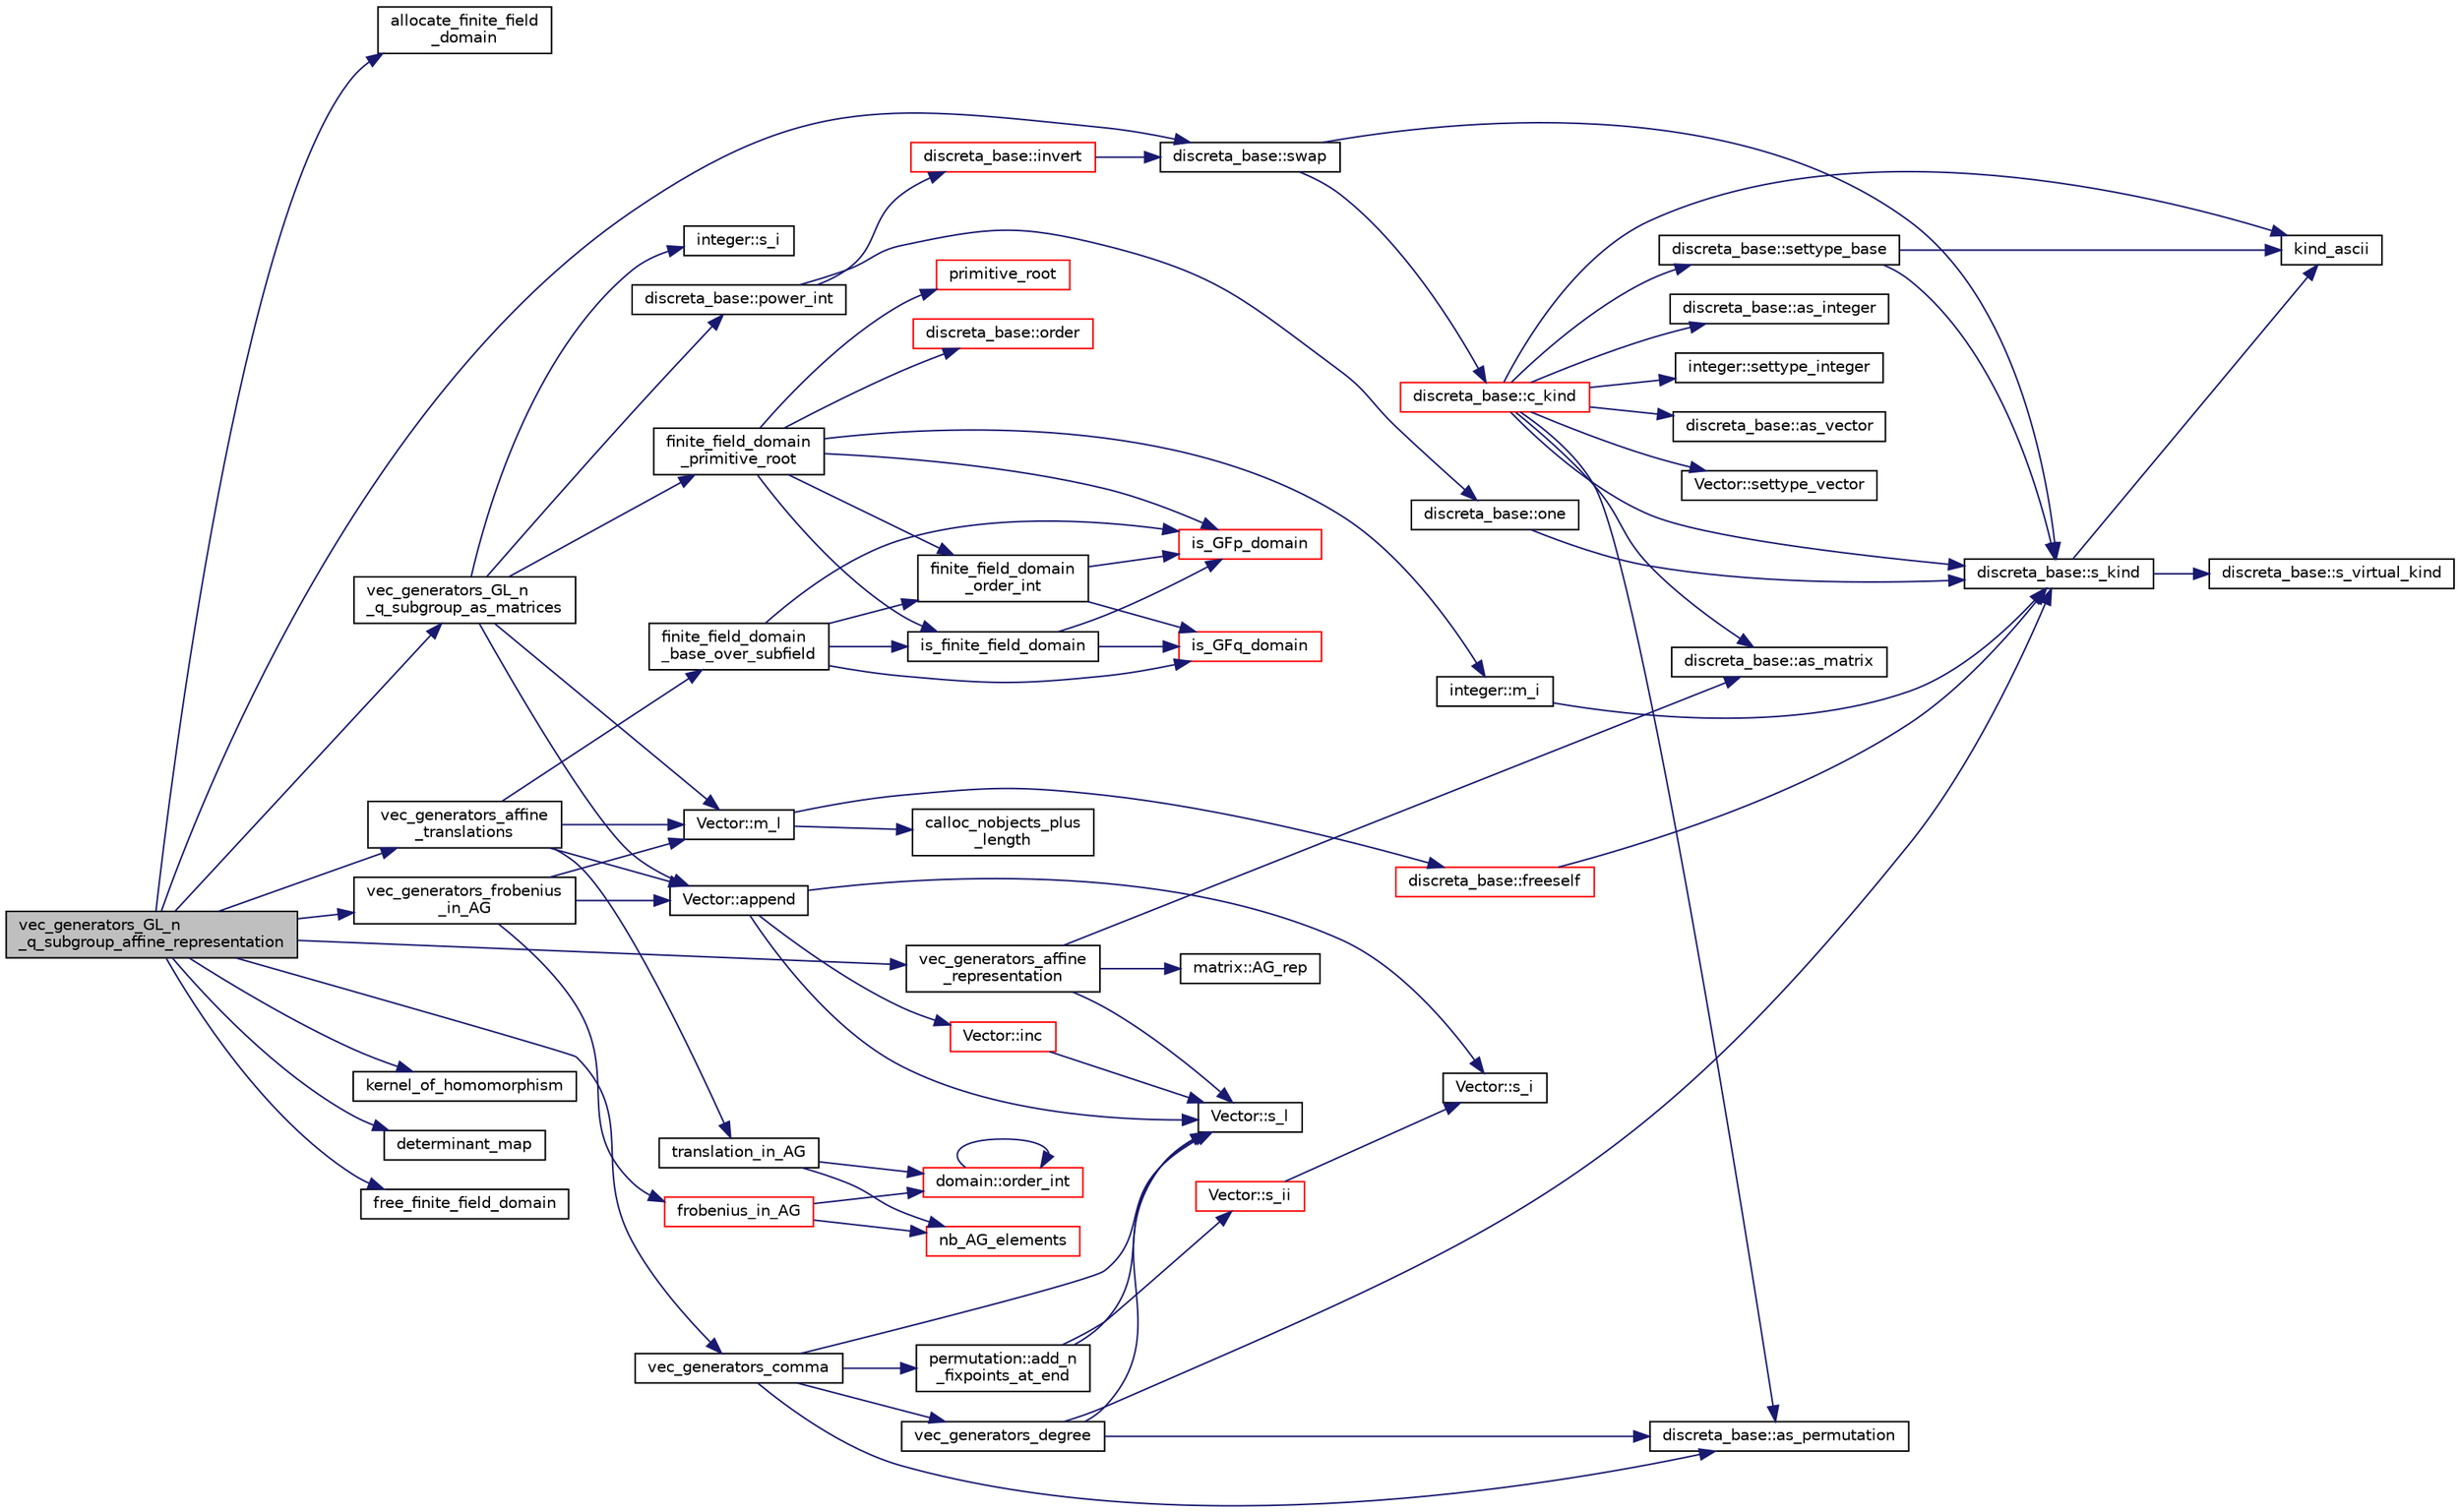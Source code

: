 digraph "vec_generators_GL_n_q_subgroup_affine_representation"
{
  edge [fontname="Helvetica",fontsize="10",labelfontname="Helvetica",labelfontsize="10"];
  node [fontname="Helvetica",fontsize="10",shape=record];
  rankdir="LR";
  Node1681 [label="vec_generators_GL_n\l_q_subgroup_affine_representation",height=0.2,width=0.4,color="black", fillcolor="grey75", style="filled", fontcolor="black"];
  Node1681 -> Node1682 [color="midnightblue",fontsize="10",style="solid",fontname="Helvetica"];
  Node1682 [label="allocate_finite_field\l_domain",height=0.2,width=0.4,color="black", fillcolor="white", style="filled",URL="$d9/d60/discreta_8h.html#a2eea8f610abf6ec2338fe7d05d22c47c"];
  Node1681 -> Node1683 [color="midnightblue",fontsize="10",style="solid",fontname="Helvetica"];
  Node1683 [label="vec_generators_GL_n\l_q_subgroup_as_matrices",height=0.2,width=0.4,color="black", fillcolor="white", style="filled",URL="$d0/dd3/perm__group__gens_8_c.html#a67390878e31e37836b12fa5d56e72394"];
  Node1683 -> Node1684 [color="midnightblue",fontsize="10",style="solid",fontname="Helvetica"];
  Node1684 [label="finite_field_domain\l_primitive_root",height=0.2,width=0.4,color="black", fillcolor="white", style="filled",URL="$d9/d60/discreta_8h.html#a555c8e00dea5b275e2b31616e8fc1116"];
  Node1684 -> Node1685 [color="midnightblue",fontsize="10",style="solid",fontname="Helvetica"];
  Node1685 [label="is_finite_field_domain",height=0.2,width=0.4,color="black", fillcolor="white", style="filled",URL="$db/d2f/domain_8_c.html#a77d0ace35941cfe84035c9a060972b2a"];
  Node1685 -> Node1686 [color="midnightblue",fontsize="10",style="solid",fontname="Helvetica"];
  Node1686 [label="is_GFp_domain",height=0.2,width=0.4,color="red", fillcolor="white", style="filled",URL="$db/d2f/domain_8_c.html#ab75527270302df466fc6f6e355775c13"];
  Node1685 -> Node1689 [color="midnightblue",fontsize="10",style="solid",fontname="Helvetica"];
  Node1689 [label="is_GFq_domain",height=0.2,width=0.4,color="red", fillcolor="white", style="filled",URL="$db/d2f/domain_8_c.html#af695b4599bda7a0400772172c9eeff64"];
  Node1684 -> Node1690 [color="midnightblue",fontsize="10",style="solid",fontname="Helvetica"];
  Node1690 [label="finite_field_domain\l_order_int",height=0.2,width=0.4,color="black", fillcolor="white", style="filled",URL="$db/d2f/domain_8_c.html#a377eb55f39803977750d92e3eaf7af26"];
  Node1690 -> Node1686 [color="midnightblue",fontsize="10",style="solid",fontname="Helvetica"];
  Node1690 -> Node1689 [color="midnightblue",fontsize="10",style="solid",fontname="Helvetica"];
  Node1684 -> Node1686 [color="midnightblue",fontsize="10",style="solid",fontname="Helvetica"];
  Node1684 -> Node1691 [color="midnightblue",fontsize="10",style="solid",fontname="Helvetica"];
  Node1691 [label="primitive_root",height=0.2,width=0.4,color="red", fillcolor="white", style="filled",URL="$de/dc5/algebra__and__number__theory_8h.html#a0b6f7619d12ff2c4e60b852b820b0972"];
  Node1684 -> Node1693 [color="midnightblue",fontsize="10",style="solid",fontname="Helvetica"];
  Node1693 [label="integer::m_i",height=0.2,width=0.4,color="black", fillcolor="white", style="filled",URL="$d0/de5/classinteger.html#a869091f0a0f35f5354c8c4a70250e8a9"];
  Node1693 -> Node1694 [color="midnightblue",fontsize="10",style="solid",fontname="Helvetica"];
  Node1694 [label="discreta_base::s_kind",height=0.2,width=0.4,color="black", fillcolor="white", style="filled",URL="$d7/d71/classdiscreta__base.html#a8a830025c74adbbc3362418a7c2ba157"];
  Node1694 -> Node1695 [color="midnightblue",fontsize="10",style="solid",fontname="Helvetica"];
  Node1695 [label="discreta_base::s_virtual_kind",height=0.2,width=0.4,color="black", fillcolor="white", style="filled",URL="$d7/d71/classdiscreta__base.html#a52778a6d6943a468be083d0785d418fb"];
  Node1694 -> Node1696 [color="midnightblue",fontsize="10",style="solid",fontname="Helvetica"];
  Node1696 [label="kind_ascii",height=0.2,width=0.4,color="black", fillcolor="white", style="filled",URL="$d9/d60/discreta_8h.html#ad0ce825a9f29bc6cec27e1b64cfe27bf"];
  Node1684 -> Node1697 [color="midnightblue",fontsize="10",style="solid",fontname="Helvetica"];
  Node1697 [label="discreta_base::order",height=0.2,width=0.4,color="red", fillcolor="white", style="filled",URL="$d7/d71/classdiscreta__base.html#a4ce6b54534e4882c48c051c03ac76e52"];
  Node1683 -> Node1699 [color="midnightblue",fontsize="10",style="solid",fontname="Helvetica"];
  Node1699 [label="discreta_base::power_int",height=0.2,width=0.4,color="black", fillcolor="white", style="filled",URL="$d7/d71/classdiscreta__base.html#a4b7be615dfc1a72b6c6a623325e77628"];
  Node1699 -> Node1700 [color="midnightblue",fontsize="10",style="solid",fontname="Helvetica"];
  Node1700 [label="discreta_base::invert",height=0.2,width=0.4,color="red", fillcolor="white", style="filled",URL="$d7/d71/classdiscreta__base.html#a3c415a064ce76e183f000912875dea74"];
  Node1700 -> Node1702 [color="midnightblue",fontsize="10",style="solid",fontname="Helvetica"];
  Node1702 [label="discreta_base::swap",height=0.2,width=0.4,color="black", fillcolor="white", style="filled",URL="$d7/d71/classdiscreta__base.html#a2e8acbb9d3476675dac5b6a583b0293e"];
  Node1702 -> Node1694 [color="midnightblue",fontsize="10",style="solid",fontname="Helvetica"];
  Node1702 -> Node1703 [color="midnightblue",fontsize="10",style="solid",fontname="Helvetica"];
  Node1703 [label="discreta_base::c_kind",height=0.2,width=0.4,color="red", fillcolor="white", style="filled",URL="$d7/d71/classdiscreta__base.html#adc2ff61589c2d083688e7a43f333cb62"];
  Node1703 -> Node1704 [color="midnightblue",fontsize="10",style="solid",fontname="Helvetica"];
  Node1704 [label="discreta_base::settype_base",height=0.2,width=0.4,color="black", fillcolor="white", style="filled",URL="$d7/d71/classdiscreta__base.html#a4f42899a89447d1c3993ea07c38f8ad4"];
  Node1704 -> Node1694 [color="midnightblue",fontsize="10",style="solid",fontname="Helvetica"];
  Node1704 -> Node1696 [color="midnightblue",fontsize="10",style="solid",fontname="Helvetica"];
  Node1703 -> Node1705 [color="midnightblue",fontsize="10",style="solid",fontname="Helvetica"];
  Node1705 [label="discreta_base::as_integer",height=0.2,width=0.4,color="black", fillcolor="white", style="filled",URL="$d7/d71/classdiscreta__base.html#a00d7691eaf874fd283d942692fe8dd26"];
  Node1703 -> Node1706 [color="midnightblue",fontsize="10",style="solid",fontname="Helvetica"];
  Node1706 [label="integer::settype_integer",height=0.2,width=0.4,color="black", fillcolor="white", style="filled",URL="$d0/de5/classinteger.html#a6265c65ef311229acd513d748faba796"];
  Node1703 -> Node1707 [color="midnightblue",fontsize="10",style="solid",fontname="Helvetica"];
  Node1707 [label="discreta_base::as_vector",height=0.2,width=0.4,color="black", fillcolor="white", style="filled",URL="$d7/d71/classdiscreta__base.html#a7bdd6cae39c380b128ee9e17e42cf020"];
  Node1703 -> Node1708 [color="midnightblue",fontsize="10",style="solid",fontname="Helvetica"];
  Node1708 [label="Vector::settype_vector",height=0.2,width=0.4,color="black", fillcolor="white", style="filled",URL="$d5/db2/class_vector.html#a34e0d00b18c051f23904a8429fa6c8b4"];
  Node1703 -> Node1711 [color="midnightblue",fontsize="10",style="solid",fontname="Helvetica"];
  Node1711 [label="discreta_base::as_permutation",height=0.2,width=0.4,color="black", fillcolor="white", style="filled",URL="$d7/d71/classdiscreta__base.html#aa4e72f36a82984239b12ae831e131098"];
  Node1703 -> Node1713 [color="midnightblue",fontsize="10",style="solid",fontname="Helvetica"];
  Node1713 [label="discreta_base::as_matrix",height=0.2,width=0.4,color="black", fillcolor="white", style="filled",URL="$d7/d71/classdiscreta__base.html#ae4d7f56d917a4707b838fbffde6467ff"];
  Node1703 -> Node1696 [color="midnightblue",fontsize="10",style="solid",fontname="Helvetica"];
  Node1703 -> Node1694 [color="midnightblue",fontsize="10",style="solid",fontname="Helvetica"];
  Node1699 -> Node1744 [color="midnightblue",fontsize="10",style="solid",fontname="Helvetica"];
  Node1744 [label="discreta_base::one",height=0.2,width=0.4,color="black", fillcolor="white", style="filled",URL="$d7/d71/classdiscreta__base.html#a6f5d6422a0040950415db30e39dafd19"];
  Node1744 -> Node1694 [color="midnightblue",fontsize="10",style="solid",fontname="Helvetica"];
  Node1683 -> Node1745 [color="midnightblue",fontsize="10",style="solid",fontname="Helvetica"];
  Node1745 [label="integer::s_i",height=0.2,width=0.4,color="black", fillcolor="white", style="filled",URL="$d0/de5/classinteger.html#adf28e9f94d4c844adaa950deeb80b904"];
  Node1683 -> Node1746 [color="midnightblue",fontsize="10",style="solid",fontname="Helvetica"];
  Node1746 [label="Vector::m_l",height=0.2,width=0.4,color="black", fillcolor="white", style="filled",URL="$d5/db2/class_vector.html#a00f5520c2a6b4f5282a1a8bcf8ea74eb"];
  Node1746 -> Node1747 [color="midnightblue",fontsize="10",style="solid",fontname="Helvetica"];
  Node1747 [label="discreta_base::freeself",height=0.2,width=0.4,color="red", fillcolor="white", style="filled",URL="$d7/d71/classdiscreta__base.html#a9a3c9501a562293b5667c11b9174d6e5"];
  Node1747 -> Node1694 [color="midnightblue",fontsize="10",style="solid",fontname="Helvetica"];
  Node1746 -> Node1774 [color="midnightblue",fontsize="10",style="solid",fontname="Helvetica"];
  Node1774 [label="calloc_nobjects_plus\l_length",height=0.2,width=0.4,color="black", fillcolor="white", style="filled",URL="$d9/d60/discreta_8h.html#a71599d54c8c17dfa065a363f5cdd0aa4"];
  Node1683 -> Node1775 [color="midnightblue",fontsize="10",style="solid",fontname="Helvetica"];
  Node1775 [label="Vector::append",height=0.2,width=0.4,color="black", fillcolor="white", style="filled",URL="$d5/db2/class_vector.html#aec80be90cd2cbfe79267220113b679c4"];
  Node1775 -> Node1776 [color="midnightblue",fontsize="10",style="solid",fontname="Helvetica"];
  Node1776 [label="Vector::s_l",height=0.2,width=0.4,color="black", fillcolor="white", style="filled",URL="$d5/db2/class_vector.html#ad2dc082288f858d22a528832289e0704"];
  Node1775 -> Node1777 [color="midnightblue",fontsize="10",style="solid",fontname="Helvetica"];
  Node1777 [label="Vector::inc",height=0.2,width=0.4,color="red", fillcolor="white", style="filled",URL="$d5/db2/class_vector.html#a5f6fe0531bc3d9829becd8503e4156a3"];
  Node1777 -> Node1776 [color="midnightblue",fontsize="10",style="solid",fontname="Helvetica"];
  Node1775 -> Node1733 [color="midnightblue",fontsize="10",style="solid",fontname="Helvetica"];
  Node1733 [label="Vector::s_i",height=0.2,width=0.4,color="black", fillcolor="white", style="filled",URL="$d5/db2/class_vector.html#a1c4fe1752523df8119f70dd550244871"];
  Node1681 -> Node1779 [color="midnightblue",fontsize="10",style="solid",fontname="Helvetica"];
  Node1779 [label="kernel_of_homomorphism",height=0.2,width=0.4,color="black", fillcolor="white", style="filled",URL="$d0/dd3/perm__group__gens_8_c.html#a13788b99964245e11ec79a47adaa667b"];
  Node1681 -> Node1780 [color="midnightblue",fontsize="10",style="solid",fontname="Helvetica"];
  Node1780 [label="determinant_map",height=0.2,width=0.4,color="black", fillcolor="white", style="filled",URL="$d9/d60/discreta_8h.html#aa23aef50aaa071671d1e9207bcf3b7c8"];
  Node1681 -> Node1781 [color="midnightblue",fontsize="10",style="solid",fontname="Helvetica"];
  Node1781 [label="vec_generators_affine\l_representation",height=0.2,width=0.4,color="black", fillcolor="white", style="filled",URL="$d0/dd3/perm__group__gens_8_c.html#a27181dfd3b9ac8fa1675843fa3a8fdf0"];
  Node1781 -> Node1776 [color="midnightblue",fontsize="10",style="solid",fontname="Helvetica"];
  Node1781 -> Node1713 [color="midnightblue",fontsize="10",style="solid",fontname="Helvetica"];
  Node1781 -> Node1782 [color="midnightblue",fontsize="10",style="solid",fontname="Helvetica"];
  Node1782 [label="matrix::AG_rep",height=0.2,width=0.4,color="black", fillcolor="white", style="filled",URL="$d1/d8d/classmatrix.html#a59a194ad8179725404d2b47a73070a88"];
  Node1681 -> Node1783 [color="midnightblue",fontsize="10",style="solid",fontname="Helvetica"];
  Node1783 [label="vec_generators_affine\l_translations",height=0.2,width=0.4,color="black", fillcolor="white", style="filled",URL="$d0/dd3/perm__group__gens_8_c.html#a7823a00ce1bf9cd69d1f9543e594e0e6"];
  Node1783 -> Node1746 [color="midnightblue",fontsize="10",style="solid",fontname="Helvetica"];
  Node1783 -> Node1784 [color="midnightblue",fontsize="10",style="solid",fontname="Helvetica"];
  Node1784 [label="finite_field_domain\l_base_over_subfield",height=0.2,width=0.4,color="black", fillcolor="white", style="filled",URL="$d9/d60/discreta_8h.html#abe355695b9ac715e7ac5fdd804f4079d"];
  Node1784 -> Node1685 [color="midnightblue",fontsize="10",style="solid",fontname="Helvetica"];
  Node1784 -> Node1690 [color="midnightblue",fontsize="10",style="solid",fontname="Helvetica"];
  Node1784 -> Node1686 [color="midnightblue",fontsize="10",style="solid",fontname="Helvetica"];
  Node1784 -> Node1689 [color="midnightblue",fontsize="10",style="solid",fontname="Helvetica"];
  Node1783 -> Node1785 [color="midnightblue",fontsize="10",style="solid",fontname="Helvetica"];
  Node1785 [label="translation_in_AG",height=0.2,width=0.4,color="black", fillcolor="white", style="filled",URL="$d9/d60/discreta_8h.html#ac805a17cf57e334b24457fab41a7da4d"];
  Node1785 -> Node1786 [color="midnightblue",fontsize="10",style="solid",fontname="Helvetica"];
  Node1786 [label="domain::order_int",height=0.2,width=0.4,color="red", fillcolor="white", style="filled",URL="$de/d3b/classdomain.html#aa8dcedfd93e3a8db0069a08b9f0bfff7"];
  Node1786 -> Node1786 [color="midnightblue",fontsize="10",style="solid",fontname="Helvetica"];
  Node1785 -> Node1792 [color="midnightblue",fontsize="10",style="solid",fontname="Helvetica"];
  Node1792 [label="nb_AG_elements",height=0.2,width=0.4,color="red", fillcolor="white", style="filled",URL="$d4/d67/geometry_8h.html#ab9de2574dd403dd453a0d35107f684f5"];
  Node1783 -> Node1775 [color="midnightblue",fontsize="10",style="solid",fontname="Helvetica"];
  Node1681 -> Node1793 [color="midnightblue",fontsize="10",style="solid",fontname="Helvetica"];
  Node1793 [label="vec_generators_comma",height=0.2,width=0.4,color="black", fillcolor="white", style="filled",URL="$d0/dd3/perm__group__gens_8_c.html#a3b4aa49d08bb6b5c3869db345c80e4b3"];
  Node1793 -> Node1776 [color="midnightblue",fontsize="10",style="solid",fontname="Helvetica"];
  Node1793 -> Node1794 [color="midnightblue",fontsize="10",style="solid",fontname="Helvetica"];
  Node1794 [label="vec_generators_degree",height=0.2,width=0.4,color="black", fillcolor="white", style="filled",URL="$d0/dd3/perm__group__gens_8_c.html#a3af229f9b239b34ea1f9905b3b620e0d"];
  Node1794 -> Node1776 [color="midnightblue",fontsize="10",style="solid",fontname="Helvetica"];
  Node1794 -> Node1711 [color="midnightblue",fontsize="10",style="solid",fontname="Helvetica"];
  Node1794 -> Node1694 [color="midnightblue",fontsize="10",style="solid",fontname="Helvetica"];
  Node1793 -> Node1711 [color="midnightblue",fontsize="10",style="solid",fontname="Helvetica"];
  Node1793 -> Node1795 [color="midnightblue",fontsize="10",style="solid",fontname="Helvetica"];
  Node1795 [label="permutation::add_n\l_fixpoints_at_end",height=0.2,width=0.4,color="black", fillcolor="white", style="filled",URL="$d0/d08/classpermutation.html#af3c333fde02913f2042386a56e90b387"];
  Node1795 -> Node1776 [color="midnightblue",fontsize="10",style="solid",fontname="Helvetica"];
  Node1795 -> Node1796 [color="midnightblue",fontsize="10",style="solid",fontname="Helvetica"];
  Node1796 [label="Vector::s_ii",height=0.2,width=0.4,color="red", fillcolor="white", style="filled",URL="$d5/db2/class_vector.html#a75d4942cc7b9794717b4846c10520db8"];
  Node1796 -> Node1733 [color="midnightblue",fontsize="10",style="solid",fontname="Helvetica"];
  Node1681 -> Node1702 [color="midnightblue",fontsize="10",style="solid",fontname="Helvetica"];
  Node1681 -> Node1797 [color="midnightblue",fontsize="10",style="solid",fontname="Helvetica"];
  Node1797 [label="vec_generators_frobenius\l_in_AG",height=0.2,width=0.4,color="black", fillcolor="white", style="filled",URL="$d0/dd3/perm__group__gens_8_c.html#aa7e25c62e5735b9785e9dfa02413cbab"];
  Node1797 -> Node1798 [color="midnightblue",fontsize="10",style="solid",fontname="Helvetica"];
  Node1798 [label="frobenius_in_AG",height=0.2,width=0.4,color="red", fillcolor="white", style="filled",URL="$d9/d60/discreta_8h.html#a88ab414b01bb677c3814503be20c7e43"];
  Node1798 -> Node1786 [color="midnightblue",fontsize="10",style="solid",fontname="Helvetica"];
  Node1798 -> Node1792 [color="midnightblue",fontsize="10",style="solid",fontname="Helvetica"];
  Node1797 -> Node1746 [color="midnightblue",fontsize="10",style="solid",fontname="Helvetica"];
  Node1797 -> Node1775 [color="midnightblue",fontsize="10",style="solid",fontname="Helvetica"];
  Node1681 -> Node1800 [color="midnightblue",fontsize="10",style="solid",fontname="Helvetica"];
  Node1800 [label="free_finite_field_domain",height=0.2,width=0.4,color="black", fillcolor="white", style="filled",URL="$d9/d60/discreta_8h.html#ada09fec3ddf0e1929a2dacac6586dc53"];
}
